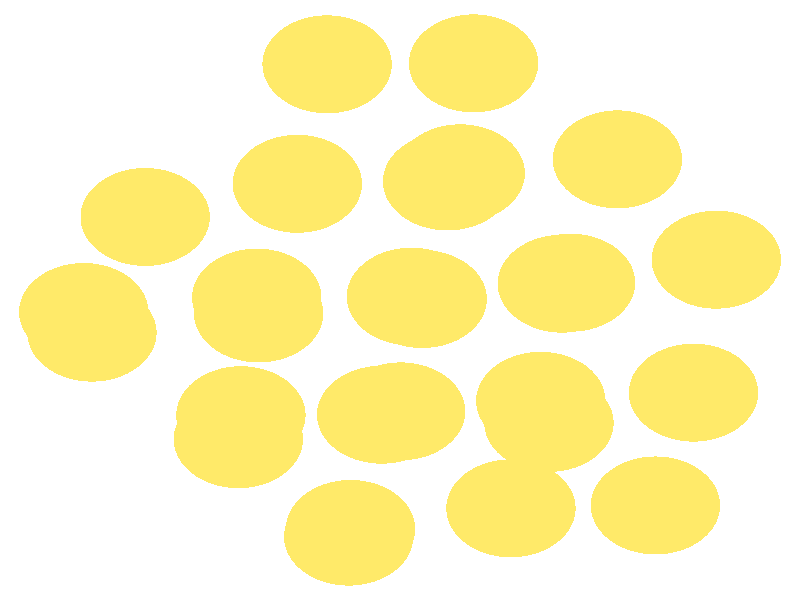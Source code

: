 #include "colors.inc"
#include "finish.inc"

global_settings {assumed_gamma 1 max_trace_level 6}
background {color White}
camera {orthographic
  right -12.62*x up 12.50*y
  direction 1.00*z
  location <0,0,50.00> look_at <0,0,0>}
light_source {<  2.00,   3.00,  40.00> color White
  area_light <0.70, 0, 0>, <0, 0.70, 0>, 3, 3
  adaptive 1 jitter}

#declare simple = finish {phong 0.7}
#declare pale = finish {ambient .5 diffuse .85 roughness .001 specular 0.200 }
#declare intermediate = finish {ambient 0.3 diffuse 0.6 specular 0.10 roughness 0.04 }
#declare vmd = finish {ambient .0 diffuse .65 phong 0.1 phong_size 40. specular 0.500 }
#declare jmol = finish {ambient .2 diffuse .6 specular 1 roughness .001 metallic}
#declare ase2 = finish {ambient 0.05 brilliance 3 diffuse 0.6 metallic specular 0.70 roughness 0.04 reflection 0.15}
#declare ase3 = finish {ambient .15 brilliance 2 diffuse .6 metallic specular 1. roughness .001 reflection .0}
#declare glass = finish {ambient .05 diffuse .3 specular 1. roughness .001}
#declare Rcell = 0.050;
#declare Rbond = 0.100;

#macro atom(LOC, R, COL, FIN)
  sphere{LOC, R texture{pigment{COL} finish{FIN}}}
#end
#macro constrain(LOC, R, COL, FIN)
union{torus{R, Rcell rotate 45*z texture{pigment{COL} finish{FIN}}}
      torus{R, Rcell rotate -45*z texture{pigment{COL} finish{FIN}}}
      translate LOC}
#end

atom(< -4.86,  -0.68,  -0.08>, 1.02, rgb <1.00, 0.82, 0.14>, ase3) // #0 
atom(< -4.02,   1.73,  -1.34>, 1.02, rgb <1.00, 0.82, 0.14>, ase3) // #1 
atom(< -1.15,   4.91,  -1.50>, 1.02, rgb <1.00, 0.82, 0.14>, ase3) // #2 
atom(< -0.81,  -4.93,  -0.09>, 1.02, rgb <1.00, 0.82, 0.14>, ase3) // #3 
atom(<  2.22,  -2.10,   0.00>, 1.02, rgb <1.00, 0.82, 0.14>, ase3) // #4 
atom(< -2.55,  -2.90,  -0.08>, 1.02, rgb <1.00, 0.82, 0.14>, ase3) // #5 
atom(< -2.51,  -2.40,  -2.55>, 1.02, rgb <1.00, 0.82, 0.14>, ase3) // #6 
atom(< -0.29,  -2.39,  -1.36>, 1.02, rgb <1.00, 0.82, 0.14>, ase3) // #7 
atom(< -2.23,  -0.28,  -1.24>, 1.02, rgb <1.00, 0.82, 0.14>, ase3) // #8 
atom(<  0.18,   0.07,  -2.75>, 1.02, rgb <1.00, 0.82, 0.14>, ase3) // #9 
atom(<  2.69,   0.36,  -1.40>, 1.02, rgb <1.00, 0.82, 0.14>, ase3) // #10 
atom(<  0.75,   2.47,  -1.28>, 1.02, rgb <1.00, 0.82, 0.14>, ase3) // #11 
atom(<  3.43,   2.93,  -2.90>, 1.02, rgb <1.00, 0.82, 0.14>, ase3) // #12 
atom(< -4.99,  -0.25,  -2.39>, 1.02, rgb <1.00, 0.82, 0.14>, ase3) // #13 
atom(< -2.26,   0.05,  -4.11>, 1.02, rgb <1.00, 0.82, 0.14>, ase3) // #14 
atom(< -1.62,   2.42,  -2.92>, 1.02, rgb <1.00, 0.82, 0.14>, ase3) // #15 
atom(<  0.95,   2.64,  -4.01>, 1.02, rgb <1.00, 0.82, 0.14>, ase3) // #16 
atom(<  1.16,   4.93,  -2.40>, 1.02, rgb <1.00, 0.82, 0.14>, ase3) // #17 
atom(<  1.75,  -4.34,  -1.68>, 1.02, rgb <1.00, 0.82, 0.14>, ase3) // #18 
atom(<  4.03,  -4.28,  -0.16>, 1.02, rgb <1.00, 0.82, 0.14>, ase3) // #19 
atom(<  4.63,  -1.93,  -1.56>, 1.02, rgb <1.00, 0.82, 0.14>, ase3) // #20 
atom(< -0.78,  -4.77,  -2.89>, 1.02, rgb <1.00, 0.82, 0.14>, ase3) // #21 
atom(<  0.01,  -2.32,  -4.25>, 1.02, rgb <1.00, 0.82, 0.14>, ase3) // #22 
atom(<  2.35,  -2.56,  -3.19>, 1.02, rgb <1.00, 0.82, 0.14>, ase3) // #23 
atom(<  2.56,   0.34,  -4.50>, 1.02, rgb <1.00, 0.82, 0.14>, ase3) // #24 
atom(<  4.99,   0.84,  -2.75>, 1.02, rgb <1.00, 0.82, 0.14>, ase3) // #25 
atom(<  0.35,   0.02,  -5.49>, 1.02, rgb <1.00, 0.82, 0.14>, ase3) // #26 
